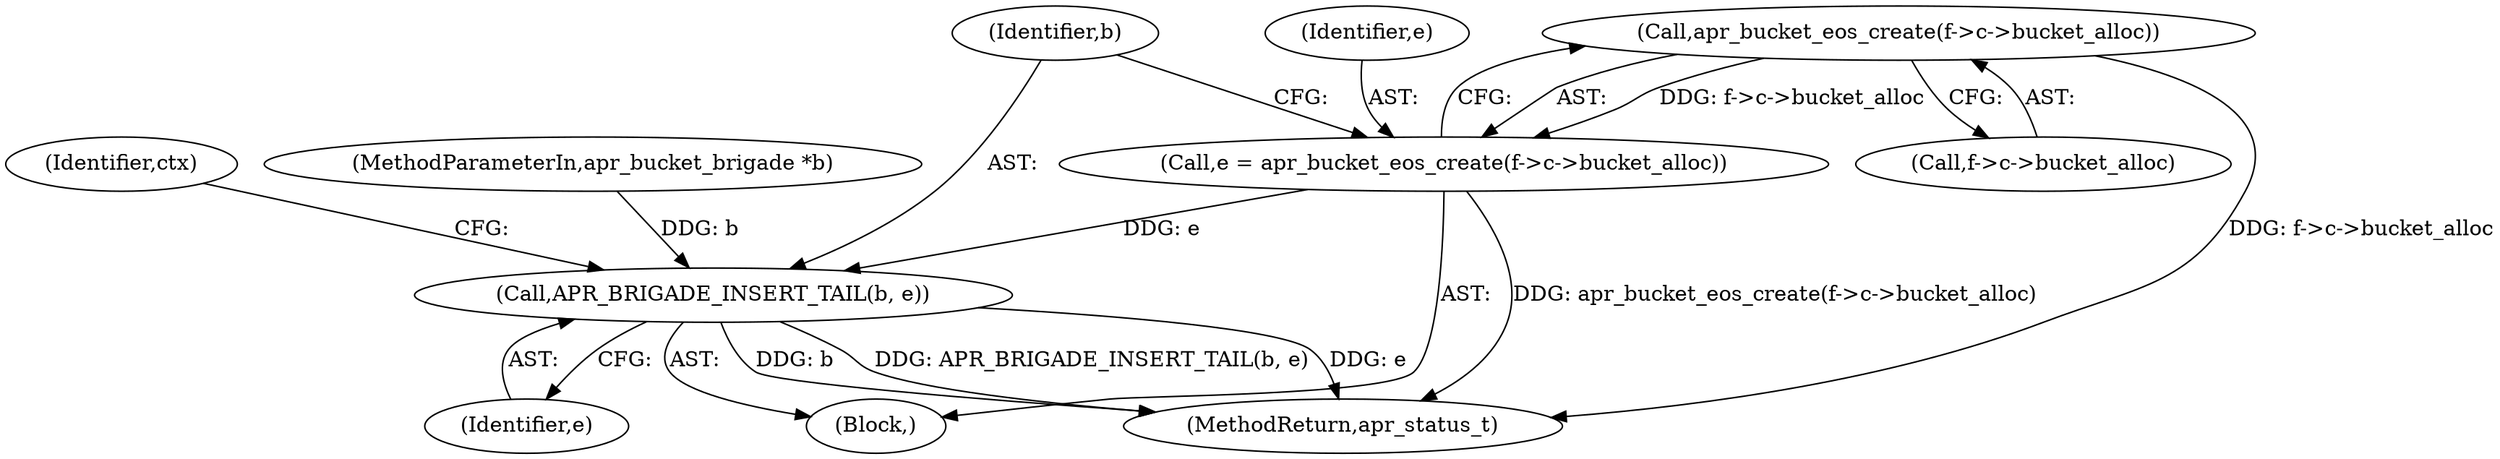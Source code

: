 digraph "0_httpd_e427c41257957b57036d5a549b260b6185d1dd73@API" {
"1000359" [label="(Call,apr_bucket_eos_create(f->c->bucket_alloc))"];
"1000357" [label="(Call,e = apr_bucket_eos_create(f->c->bucket_alloc))"];
"1000365" [label="(Call,APR_BRIGADE_INSERT_TAIL(b, e))"];
"1000358" [label="(Identifier,e)"];
"1000365" [label="(Call,APR_BRIGADE_INSERT_TAIL(b, e))"];
"1000370" [label="(Identifier,ctx)"];
"1000357" [label="(Call,e = apr_bucket_eos_create(f->c->bucket_alloc))"];
"1000910" [label="(MethodReturn,apr_status_t)"];
"1000356" [label="(Block,)"];
"1000128" [label="(MethodParameterIn,apr_bucket_brigade *b)"];
"1000359" [label="(Call,apr_bucket_eos_create(f->c->bucket_alloc))"];
"1000367" [label="(Identifier,e)"];
"1000366" [label="(Identifier,b)"];
"1000360" [label="(Call,f->c->bucket_alloc)"];
"1000359" -> "1000357"  [label="AST: "];
"1000359" -> "1000360"  [label="CFG: "];
"1000360" -> "1000359"  [label="AST: "];
"1000357" -> "1000359"  [label="CFG: "];
"1000359" -> "1000910"  [label="DDG: f->c->bucket_alloc"];
"1000359" -> "1000357"  [label="DDG: f->c->bucket_alloc"];
"1000357" -> "1000356"  [label="AST: "];
"1000358" -> "1000357"  [label="AST: "];
"1000366" -> "1000357"  [label="CFG: "];
"1000357" -> "1000910"  [label="DDG: apr_bucket_eos_create(f->c->bucket_alloc)"];
"1000357" -> "1000365"  [label="DDG: e"];
"1000365" -> "1000356"  [label="AST: "];
"1000365" -> "1000367"  [label="CFG: "];
"1000366" -> "1000365"  [label="AST: "];
"1000367" -> "1000365"  [label="AST: "];
"1000370" -> "1000365"  [label="CFG: "];
"1000365" -> "1000910"  [label="DDG: APR_BRIGADE_INSERT_TAIL(b, e)"];
"1000365" -> "1000910"  [label="DDG: e"];
"1000365" -> "1000910"  [label="DDG: b"];
"1000128" -> "1000365"  [label="DDG: b"];
}
